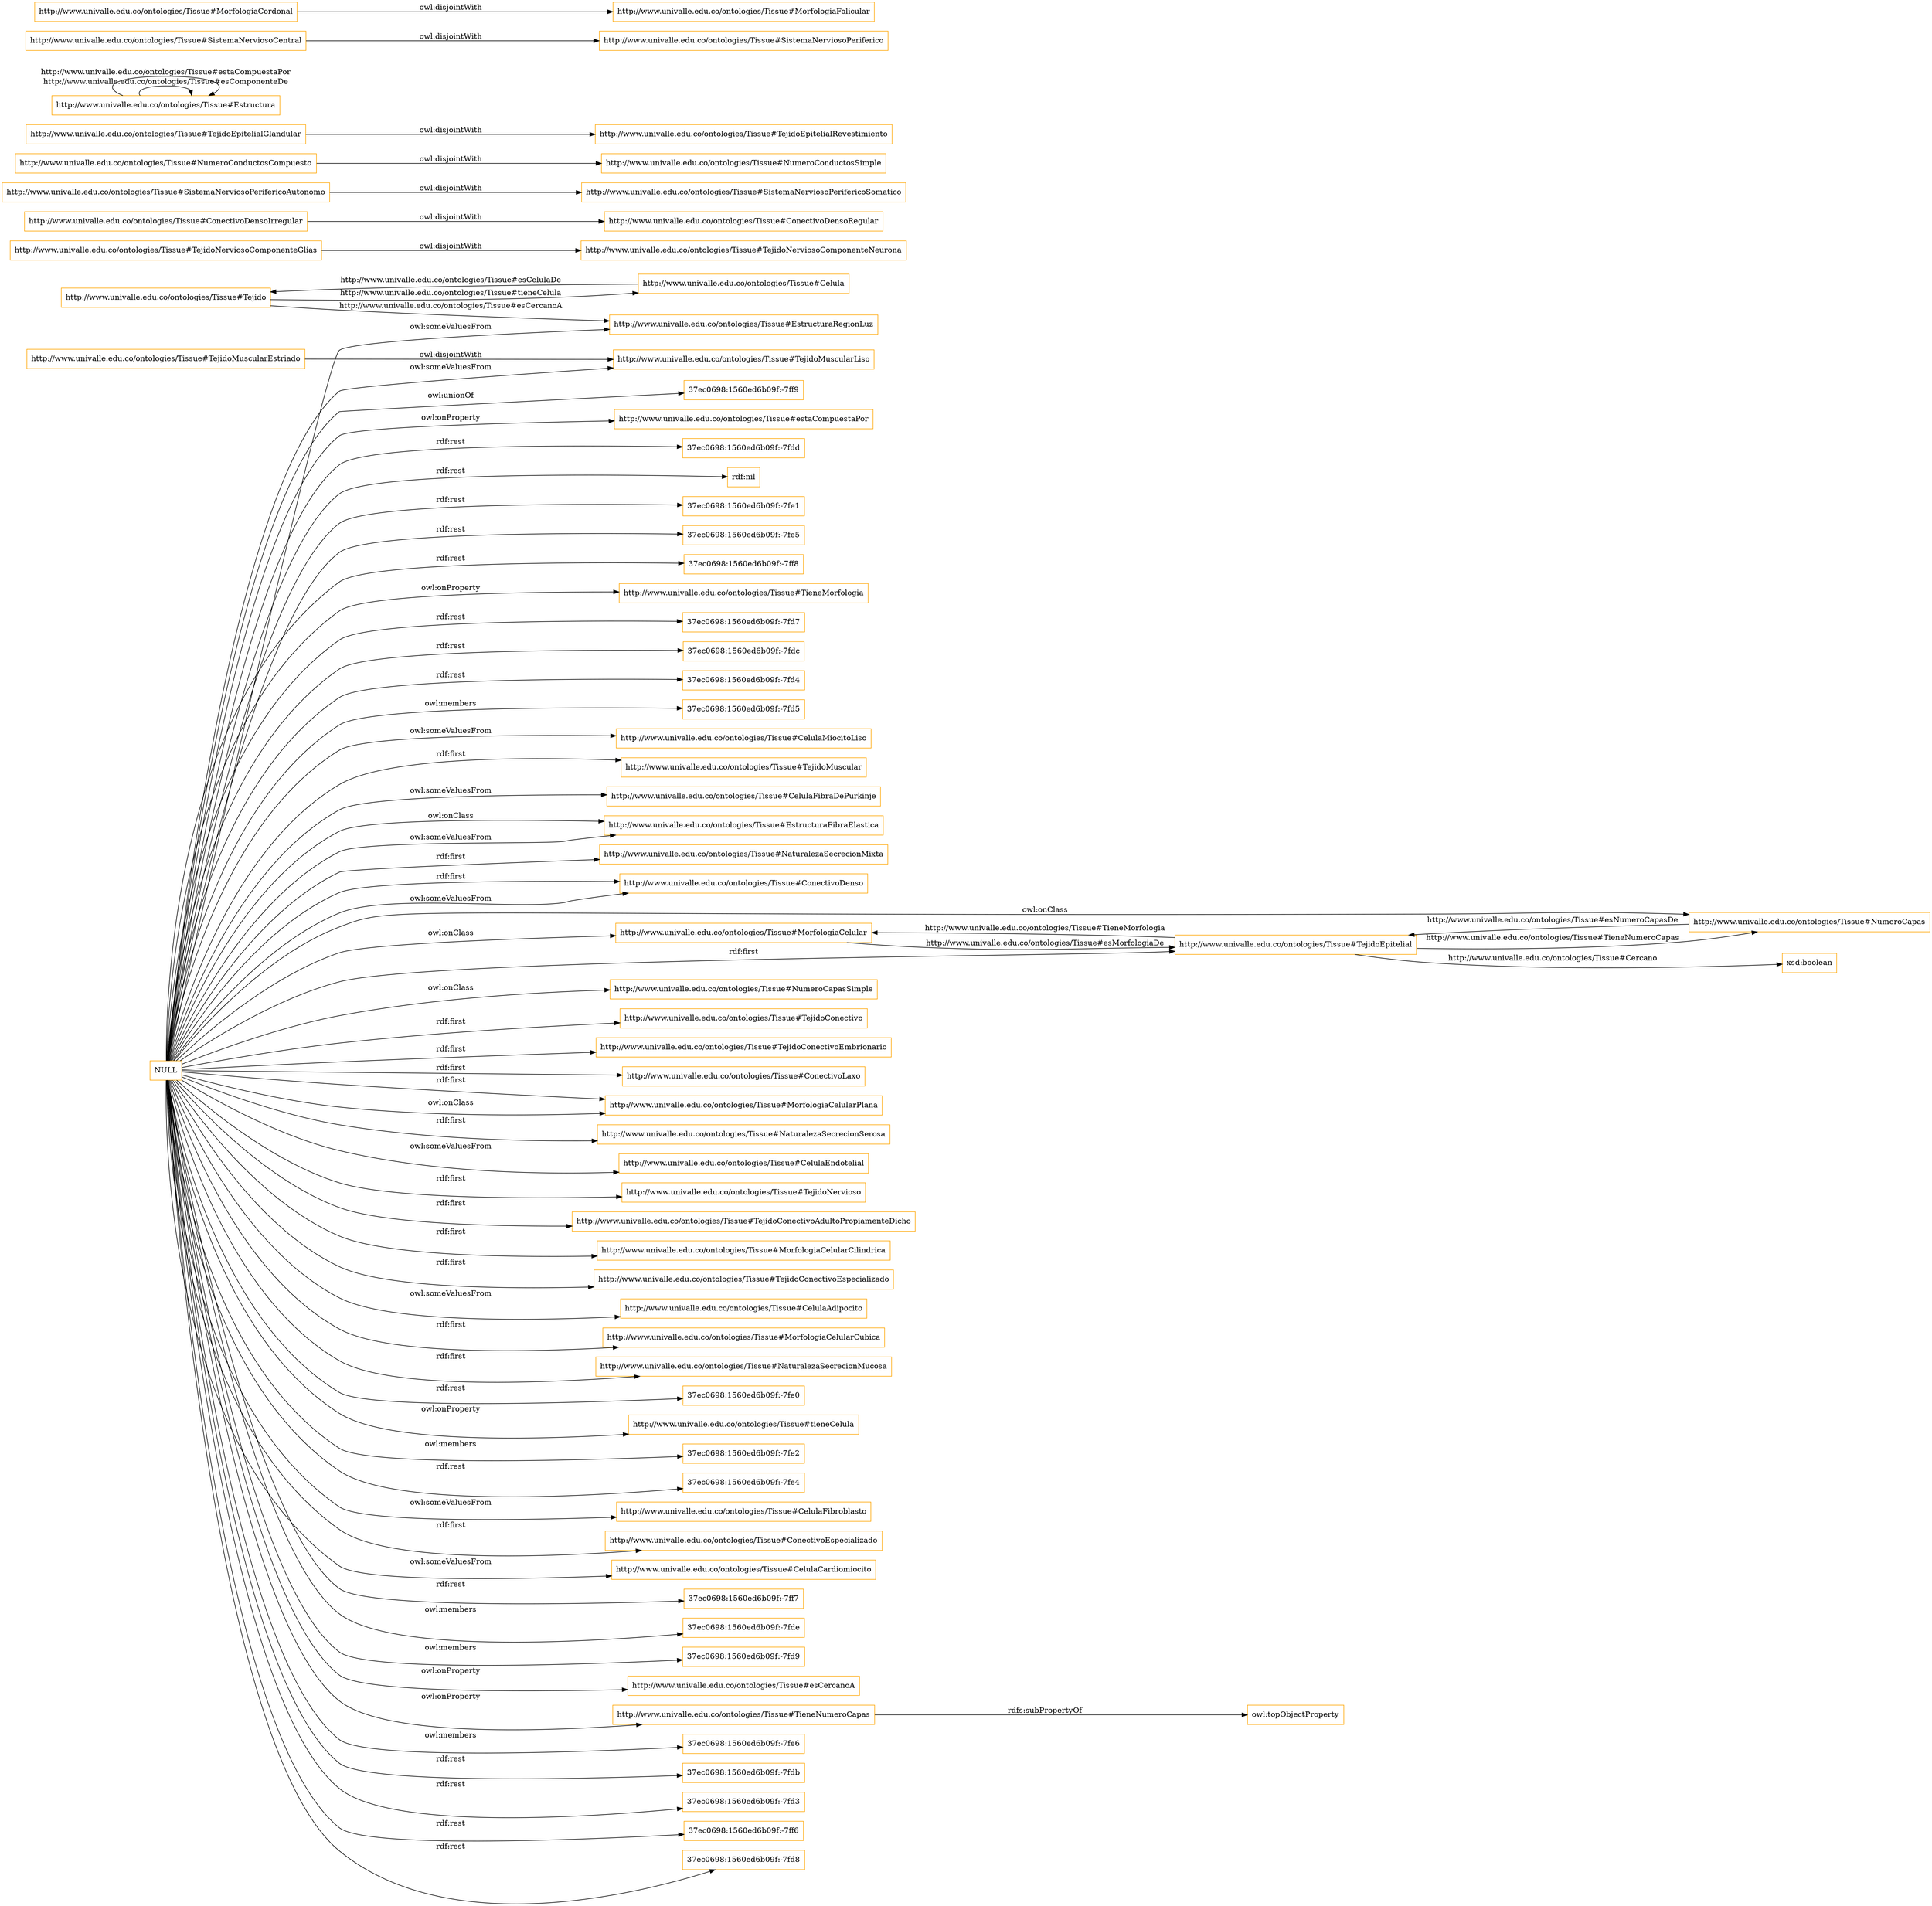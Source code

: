 digraph ar2dtool_diagram { 
rankdir=LR;
size="1501"
node [shape = rectangle, color="orange"]; "http://www.univalle.edu.co/ontologies/Tissue#CelulaMiocitoLiso" "http://www.univalle.edu.co/ontologies/Tissue#TejidoMuscular" "http://www.univalle.edu.co/ontologies/Tissue#TejidoNerviosoComponenteNeurona" "http://www.univalle.edu.co/ontologies/Tissue#ConectivoDensoRegular" "http://www.univalle.edu.co/ontologies/Tissue#CelulaFibraDePurkinje" "http://www.univalle.edu.co/ontologies/Tissue#EstructuraFibraElastica" "http://www.univalle.edu.co/ontologies/Tissue#SistemaNerviosoPerifericoAutonomo" "http://www.univalle.edu.co/ontologies/Tissue#Tejido" "http://www.univalle.edu.co/ontologies/Tissue#NaturalezaSecrecionMixta" "http://www.univalle.edu.co/ontologies/Tissue#ConectivoDenso" "http://www.univalle.edu.co/ontologies/Tissue#MorfologiaCelular" "http://www.univalle.edu.co/ontologies/Tissue#NumeroConductosSimple" "http://www.univalle.edu.co/ontologies/Tissue#NumeroCapasSimple" "http://www.univalle.edu.co/ontologies/Tissue#TejidoConectivo" "http://www.univalle.edu.co/ontologies/Tissue#TejidoConectivoEmbrionario" "http://www.univalle.edu.co/ontologies/Tissue#ConectivoLaxo" "http://www.univalle.edu.co/ontologies/Tissue#Celula" "http://www.univalle.edu.co/ontologies/Tissue#MorfologiaCelularPlana" "http://www.univalle.edu.co/ontologies/Tissue#NaturalezaSecrecionSerosa" "http://www.univalle.edu.co/ontologies/Tissue#NumeroConductosCompuesto" "http://www.univalle.edu.co/ontologies/Tissue#CelulaEndotelial" "http://www.univalle.edu.co/ontologies/Tissue#TejidoEpitelialRevestimiento" "http://www.univalle.edu.co/ontologies/Tissue#TejidoNervioso" "http://www.univalle.edu.co/ontologies/Tissue#TejidoConectivoAdultoPropiamenteDicho" "http://www.univalle.edu.co/ontologies/Tissue#TejidoMuscularEstriado" "http://www.univalle.edu.co/ontologies/Tissue#ConectivoDensoIrregular" "http://www.univalle.edu.co/ontologies/Tissue#MorfologiaCelularCilindrica" "http://www.univalle.edu.co/ontologies/Tissue#TejidoNerviosoComponenteGlias" "http://www.univalle.edu.co/ontologies/Tissue#TejidoConectivoEspecializado" "http://www.univalle.edu.co/ontologies/Tissue#CelulaAdipocito" "http://www.univalle.edu.co/ontologies/Tissue#MorfologiaCelularCubica" "http://www.univalle.edu.co/ontologies/Tissue#Estructura" "http://www.univalle.edu.co/ontologies/Tissue#SistemaNerviosoPerifericoSomatico" "http://www.univalle.edu.co/ontologies/Tissue#NaturalezaSecrecionMucosa" "http://www.univalle.edu.co/ontologies/Tissue#EstructuraRegionLuz" "http://www.univalle.edu.co/ontologies/Tissue#TejidoEpitelialGlandular" "http://www.univalle.edu.co/ontologies/Tissue#SistemaNerviosoPeriferico" "http://www.univalle.edu.co/ontologies/Tissue#TejidoMuscularLiso" "http://www.univalle.edu.co/ontologies/Tissue#NumeroCapas" "http://www.univalle.edu.co/ontologies/Tissue#MorfologiaFolicular" "http://www.univalle.edu.co/ontologies/Tissue#CelulaFibroblasto" "http://www.univalle.edu.co/ontologies/Tissue#TejidoEpitelial" "http://www.univalle.edu.co/ontologies/Tissue#ConectivoEspecializado" "http://www.univalle.edu.co/ontologies/Tissue#MorfologiaCordonal" "http://www.univalle.edu.co/ontologies/Tissue#SistemaNerviosoCentral" "http://www.univalle.edu.co/ontologies/Tissue#CelulaCardiomiocito" ; /*classes style*/
	"NULL" -> "http://www.univalle.edu.co/ontologies/Tissue#TejidoMuscular" [ label = "rdf:first" ];
	"NULL" -> "http://www.univalle.edu.co/ontologies/Tissue#NaturalezaSecrecionSerosa" [ label = "rdf:first" ];
	"NULL" -> "37ec0698:1560ed6b09f:-7ff7" [ label = "rdf:rest" ];
	"NULL" -> "http://www.univalle.edu.co/ontologies/Tissue#MorfologiaCelularCilindrica" [ label = "rdf:first" ];
	"NULL" -> "37ec0698:1560ed6b09f:-7fde" [ label = "owl:members" ];
	"NULL" -> "http://www.univalle.edu.co/ontologies/Tissue#CelulaFibroblasto" [ label = "owl:someValuesFrom" ];
	"NULL" -> "37ec0698:1560ed6b09f:-7fd9" [ label = "owl:members" ];
	"NULL" -> "http://www.univalle.edu.co/ontologies/Tissue#NaturalezaSecrecionMixta" [ label = "rdf:first" ];
	"NULL" -> "http://www.univalle.edu.co/ontologies/Tissue#esCercanoA" [ label = "owl:onProperty" ];
	"NULL" -> "http://www.univalle.edu.co/ontologies/Tissue#TieneNumeroCapas" [ label = "owl:onProperty" ];
	"NULL" -> "http://www.univalle.edu.co/ontologies/Tissue#CelulaCardiomiocito" [ label = "owl:someValuesFrom" ];
	"NULL" -> "37ec0698:1560ed6b09f:-7fe6" [ label = "owl:members" ];
	"NULL" -> "http://www.univalle.edu.co/ontologies/Tissue#NumeroCapas" [ label = "owl:onClass" ];
	"NULL" -> "http://www.univalle.edu.co/ontologies/Tissue#CelulaMiocitoLiso" [ label = "owl:someValuesFrom" ];
	"NULL" -> "http://www.univalle.edu.co/ontologies/Tissue#TejidoMuscularLiso" [ label = "owl:someValuesFrom" ];
	"NULL" -> "37ec0698:1560ed6b09f:-7fdb" [ label = "rdf:rest" ];
	"NULL" -> "37ec0698:1560ed6b09f:-7fd3" [ label = "rdf:rest" ];
	"NULL" -> "http://www.univalle.edu.co/ontologies/Tissue#CelulaFibraDePurkinje" [ label = "owl:someValuesFrom" ];
	"NULL" -> "http://www.univalle.edu.co/ontologies/Tissue#TejidoEpitelial" [ label = "rdf:first" ];
	"NULL" -> "http://www.univalle.edu.co/ontologies/Tissue#TejidoConectivoEspecializado" [ label = "rdf:first" ];
	"NULL" -> "http://www.univalle.edu.co/ontologies/Tissue#EstructuraFibraElastica" [ label = "owl:onClass" ];
	"NULL" -> "http://www.univalle.edu.co/ontologies/Tissue#ConectivoEspecializado" [ label = "rdf:first" ];
	"NULL" -> "37ec0698:1560ed6b09f:-7ff6" [ label = "rdf:rest" ];
	"NULL" -> "http://www.univalle.edu.co/ontologies/Tissue#MorfologiaCelular" [ label = "owl:onClass" ];
	"NULL" -> "37ec0698:1560ed6b09f:-7fd8" [ label = "rdf:rest" ];
	"NULL" -> "http://www.univalle.edu.co/ontologies/Tissue#TejidoConectivo" [ label = "rdf:first" ];
	"NULL" -> "37ec0698:1560ed6b09f:-7ff9" [ label = "owl:unionOf" ];
	"NULL" -> "http://www.univalle.edu.co/ontologies/Tissue#EstructuraFibraElastica" [ label = "owl:someValuesFrom" ];
	"NULL" -> "http://www.univalle.edu.co/ontologies/Tissue#estaCompuestaPor" [ label = "owl:onProperty" ];
	"NULL" -> "37ec0698:1560ed6b09f:-7fdd" [ label = "rdf:rest" ];
	"NULL" -> "rdf:nil" [ label = "rdf:rest" ];
	"NULL" -> "http://www.univalle.edu.co/ontologies/Tissue#MorfologiaCelularCubica" [ label = "rdf:first" ];
	"NULL" -> "http://www.univalle.edu.co/ontologies/Tissue#CelulaEndotelial" [ label = "owl:someValuesFrom" ];
	"NULL" -> "37ec0698:1560ed6b09f:-7fe1" [ label = "rdf:rest" ];
	"NULL" -> "http://www.univalle.edu.co/ontologies/Tissue#NaturalezaSecrecionMucosa" [ label = "rdf:first" ];
	"NULL" -> "http://www.univalle.edu.co/ontologies/Tissue#TejidoConectivoEmbrionario" [ label = "rdf:first" ];
	"NULL" -> "37ec0698:1560ed6b09f:-7fe5" [ label = "rdf:rest" ];
	"NULL" -> "37ec0698:1560ed6b09f:-7ff8" [ label = "rdf:rest" ];
	"NULL" -> "http://www.univalle.edu.co/ontologies/Tissue#TejidoConectivoAdultoPropiamenteDicho" [ label = "rdf:first" ];
	"NULL" -> "http://www.univalle.edu.co/ontologies/Tissue#CelulaAdipocito" [ label = "owl:someValuesFrom" ];
	"NULL" -> "http://www.univalle.edu.co/ontologies/Tissue#TieneMorfologia" [ label = "owl:onProperty" ];
	"NULL" -> "http://www.univalle.edu.co/ontologies/Tissue#EstructuraRegionLuz" [ label = "owl:someValuesFrom" ];
	"NULL" -> "http://www.univalle.edu.co/ontologies/Tissue#ConectivoDenso" [ label = "rdf:first" ];
	"NULL" -> "37ec0698:1560ed6b09f:-7fd7" [ label = "rdf:rest" ];
	"NULL" -> "http://www.univalle.edu.co/ontologies/Tissue#ConectivoLaxo" [ label = "rdf:first" ];
	"NULL" -> "37ec0698:1560ed6b09f:-7fdc" [ label = "rdf:rest" ];
	"NULL" -> "http://www.univalle.edu.co/ontologies/Tissue#NumeroCapasSimple" [ label = "owl:onClass" ];
	"NULL" -> "37ec0698:1560ed6b09f:-7fd4" [ label = "rdf:rest" ];
	"NULL" -> "37ec0698:1560ed6b09f:-7fd5" [ label = "owl:members" ];
	"NULL" -> "http://www.univalle.edu.co/ontologies/Tissue#MorfologiaCelularPlana" [ label = "rdf:first" ];
	"NULL" -> "37ec0698:1560ed6b09f:-7fe0" [ label = "rdf:rest" ];
	"NULL" -> "http://www.univalle.edu.co/ontologies/Tissue#TejidoNervioso" [ label = "rdf:first" ];
	"NULL" -> "http://www.univalle.edu.co/ontologies/Tissue#tieneCelula" [ label = "owl:onProperty" ];
	"NULL" -> "37ec0698:1560ed6b09f:-7fe2" [ label = "owl:members" ];
	"NULL" -> "37ec0698:1560ed6b09f:-7fe4" [ label = "rdf:rest" ];
	"NULL" -> "http://www.univalle.edu.co/ontologies/Tissue#MorfologiaCelularPlana" [ label = "owl:onClass" ];
	"NULL" -> "http://www.univalle.edu.co/ontologies/Tissue#ConectivoDenso" [ label = "owl:someValuesFrom" ];
	"http://www.univalle.edu.co/ontologies/Tissue#TieneNumeroCapas" -> "owl:topObjectProperty" [ label = "rdfs:subPropertyOf" ];
	"http://www.univalle.edu.co/ontologies/Tissue#ConectivoDensoIrregular" -> "http://www.univalle.edu.co/ontologies/Tissue#ConectivoDensoRegular" [ label = "owl:disjointWith" ];
	"http://www.univalle.edu.co/ontologies/Tissue#SistemaNerviosoPerifericoAutonomo" -> "http://www.univalle.edu.co/ontologies/Tissue#SistemaNerviosoPerifericoSomatico" [ label = "owl:disjointWith" ];
	"http://www.univalle.edu.co/ontologies/Tissue#MorfologiaCordonal" -> "http://www.univalle.edu.co/ontologies/Tissue#MorfologiaFolicular" [ label = "owl:disjointWith" ];
	"http://www.univalle.edu.co/ontologies/Tissue#TejidoMuscularEstriado" -> "http://www.univalle.edu.co/ontologies/Tissue#TejidoMuscularLiso" [ label = "owl:disjointWith" ];
	"http://www.univalle.edu.co/ontologies/Tissue#SistemaNerviosoCentral" -> "http://www.univalle.edu.co/ontologies/Tissue#SistemaNerviosoPeriferico" [ label = "owl:disjointWith" ];
	"http://www.univalle.edu.co/ontologies/Tissue#TejidoEpitelialGlandular" -> "http://www.univalle.edu.co/ontologies/Tissue#TejidoEpitelialRevestimiento" [ label = "owl:disjointWith" ];
	"http://www.univalle.edu.co/ontologies/Tissue#NumeroConductosCompuesto" -> "http://www.univalle.edu.co/ontologies/Tissue#NumeroConductosSimple" [ label = "owl:disjointWith" ];
	"http://www.univalle.edu.co/ontologies/Tissue#TejidoNerviosoComponenteGlias" -> "http://www.univalle.edu.co/ontologies/Tissue#TejidoNerviosoComponenteNeurona" [ label = "owl:disjointWith" ];
	"http://www.univalle.edu.co/ontologies/Tissue#Tejido" -> "http://www.univalle.edu.co/ontologies/Tissue#Celula" [ label = "http://www.univalle.edu.co/ontologies/Tissue#tieneCelula" ];
	"http://www.univalle.edu.co/ontologies/Tissue#TejidoEpitelial" -> "http://www.univalle.edu.co/ontologies/Tissue#MorfologiaCelular" [ label = "http://www.univalle.edu.co/ontologies/Tissue#TieneMorfologia" ];
	"http://www.univalle.edu.co/ontologies/Tissue#Estructura" -> "http://www.univalle.edu.co/ontologies/Tissue#Estructura" [ label = "http://www.univalle.edu.co/ontologies/Tissue#esComponenteDe" ];
	"http://www.univalle.edu.co/ontologies/Tissue#Celula" -> "http://www.univalle.edu.co/ontologies/Tissue#Tejido" [ label = "http://www.univalle.edu.co/ontologies/Tissue#esCelulaDe" ];
	"http://www.univalle.edu.co/ontologies/Tissue#Tejido" -> "http://www.univalle.edu.co/ontologies/Tissue#EstructuraRegionLuz" [ label = "http://www.univalle.edu.co/ontologies/Tissue#esCercanoA" ];
	"http://www.univalle.edu.co/ontologies/Tissue#TejidoEpitelial" -> "xsd:boolean" [ label = "http://www.univalle.edu.co/ontologies/Tissue#Cercano" ];
	"http://www.univalle.edu.co/ontologies/Tissue#TejidoEpitelial" -> "http://www.univalle.edu.co/ontologies/Tissue#NumeroCapas" [ label = "http://www.univalle.edu.co/ontologies/Tissue#TieneNumeroCapas" ];
	"http://www.univalle.edu.co/ontologies/Tissue#NumeroCapas" -> "http://www.univalle.edu.co/ontologies/Tissue#TejidoEpitelial" [ label = "http://www.univalle.edu.co/ontologies/Tissue#esNumeroCapasDe" ];
	"http://www.univalle.edu.co/ontologies/Tissue#MorfologiaCelular" -> "http://www.univalle.edu.co/ontologies/Tissue#TejidoEpitelial" [ label = "http://www.univalle.edu.co/ontologies/Tissue#esMorfologiaDe" ];
	"http://www.univalle.edu.co/ontologies/Tissue#Estructura" -> "http://www.univalle.edu.co/ontologies/Tissue#Estructura" [ label = "http://www.univalle.edu.co/ontologies/Tissue#estaCompuestaPor" ];

}
